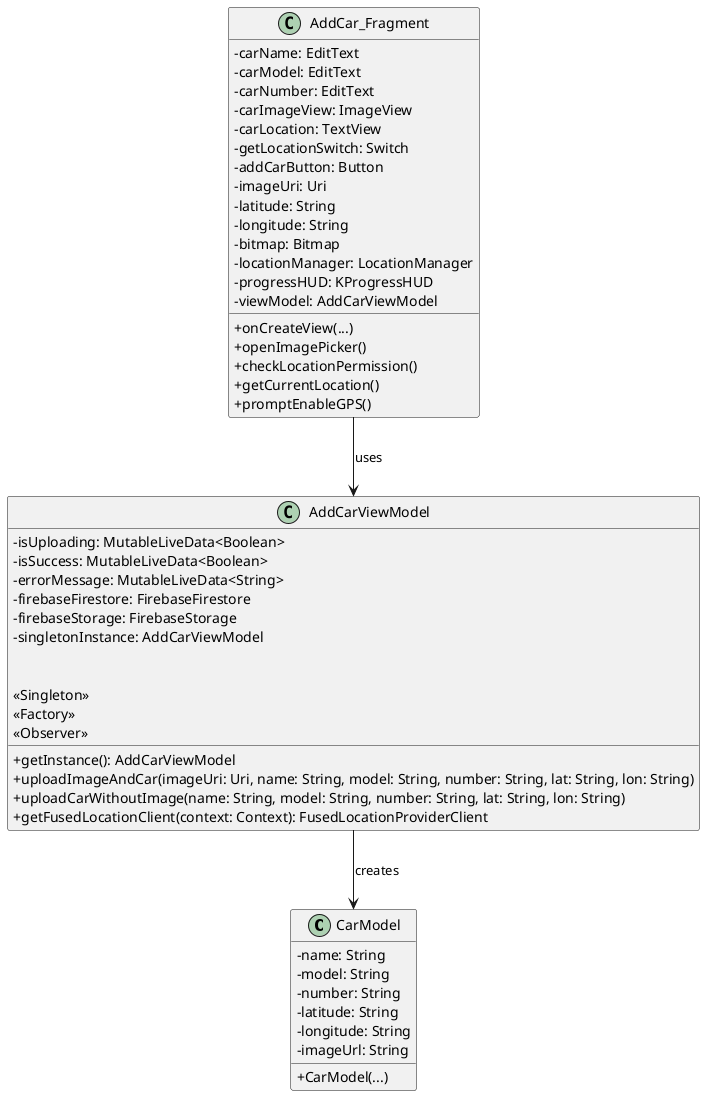 @startuml
skinparam classAttributeIconSize 0

' ------------------ CarModel ---------------------
class CarModel {
  - name: String
  - model: String
  - number: String
  - latitude: String
  - longitude: String
  - imageUrl: String
  + CarModel(...)
}

' ------------------ AddCarViewModel ---------------------
class AddCarViewModel {
  - isUploading: MutableLiveData<Boolean>
  - isSuccess: MutableLiveData<Boolean>
  - errorMessage: MutableLiveData<String>
  - firebaseFirestore: FirebaseFirestore
  - firebaseStorage: FirebaseStorage
  - singletonInstance: AddCarViewModel

  + getInstance(): AddCarViewModel
  + uploadImageAndCar(imageUri: Uri, name: String, model: String, number: String, lat: String, lon: String)
  + uploadCarWithoutImage(name: String, model: String, number: String, lat: String, lon: String)
  + getFusedLocationClient(context: Context): FusedLocationProviderClient

  <<Singleton>>
  <<Factory>>
  <<Observer>>
}

' ------------------ AddCar_Fragment ---------------------
class AddCar_Fragment {
  - carName: EditText
  - carModel: EditText
  - carNumber: EditText
  - carImageView: ImageView
  - carLocation: TextView
  - getLocationSwitch: Switch
  - addCarButton: Button
  - imageUri: Uri
  - latitude: String
  - longitude: String
  - bitmap: Bitmap
  - locationManager: LocationManager
  - progressHUD: KProgressHUD
  - viewModel: AddCarViewModel

  + onCreateView(...)
  + openImagePicker()
  + checkLocationPermission()
  + getCurrentLocation()
  + promptEnableGPS()
}

AddCar_Fragment --> AddCarViewModel : uses
AddCarViewModel --> CarModel : creates

@enduml
